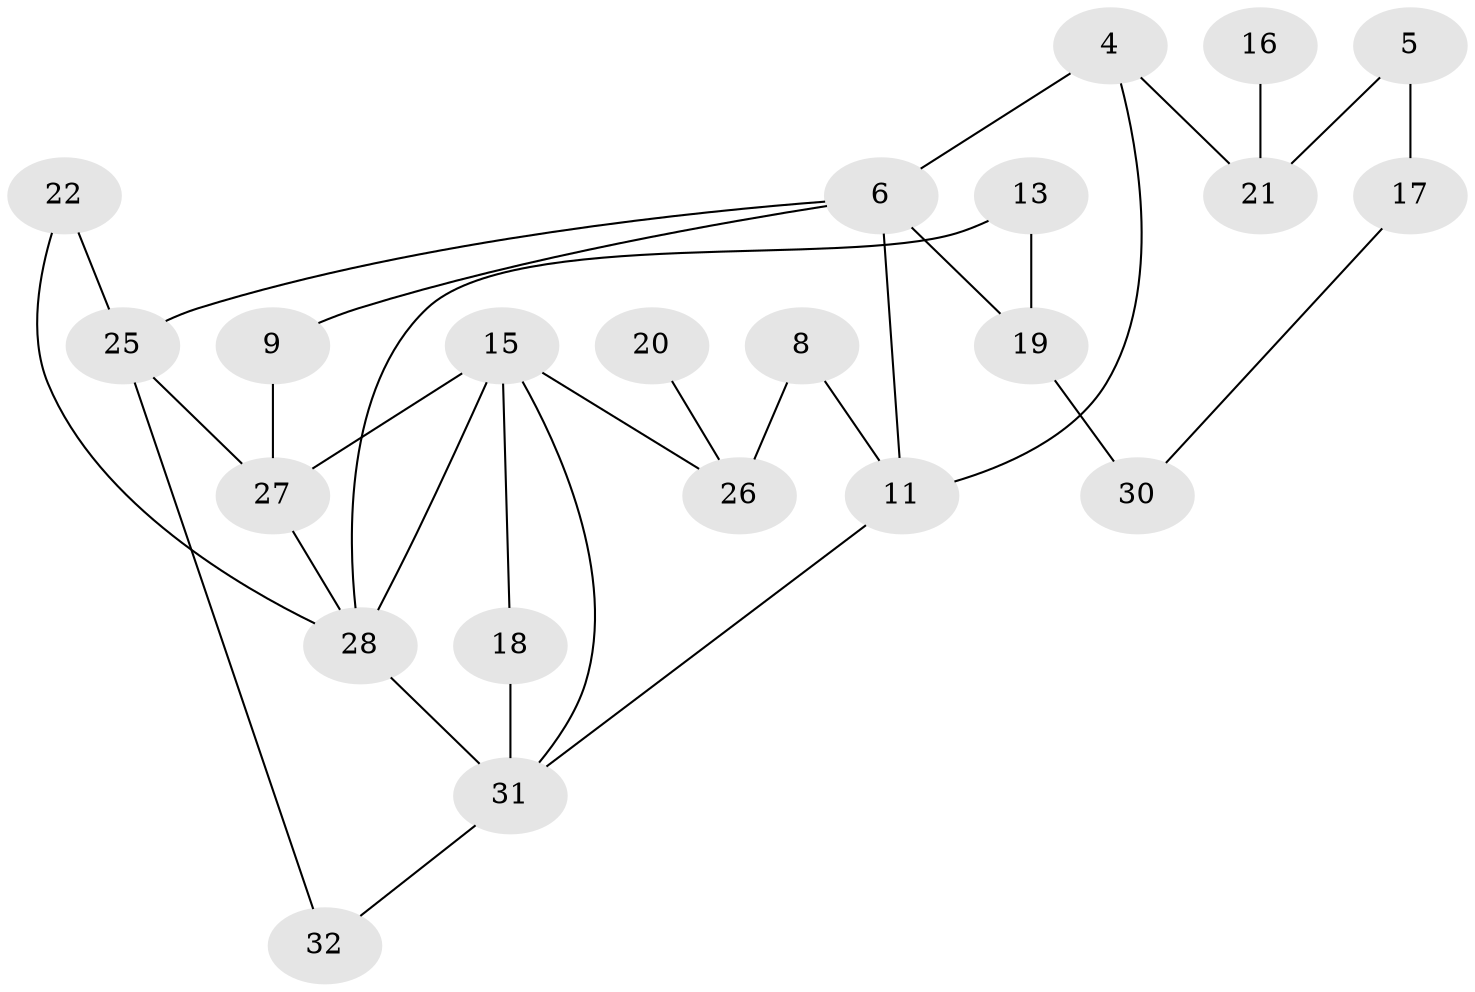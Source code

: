 // original degree distribution, {0: 0.13636363636363635, 1: 0.19696969696969696, 3: 0.2727272727272727, 2: 0.25757575757575757, 4: 0.12121212121212122, 5: 0.015151515151515152}
// Generated by graph-tools (version 1.1) at 2025/00/03/09/25 03:00:55]
// undirected, 22 vertices, 32 edges
graph export_dot {
graph [start="1"]
  node [color=gray90,style=filled];
  4;
  5;
  6;
  8;
  9;
  11;
  13;
  15;
  16;
  17;
  18;
  19;
  20;
  21;
  22;
  25;
  26;
  27;
  28;
  30;
  31;
  32;
  4 -- 6 [weight=1.0];
  4 -- 11 [weight=1.0];
  4 -- 21 [weight=1.0];
  5 -- 17 [weight=3.0];
  5 -- 21 [weight=1.0];
  6 -- 9 [weight=1.0];
  6 -- 11 [weight=1.0];
  6 -- 19 [weight=1.0];
  6 -- 25 [weight=1.0];
  8 -- 11 [weight=1.0];
  8 -- 26 [weight=1.0];
  9 -- 27 [weight=1.0];
  11 -- 31 [weight=1.0];
  13 -- 19 [weight=1.0];
  13 -- 28 [weight=1.0];
  15 -- 18 [weight=1.0];
  15 -- 26 [weight=1.0];
  15 -- 27 [weight=1.0];
  15 -- 28 [weight=1.0];
  15 -- 31 [weight=1.0];
  16 -- 21 [weight=1.0];
  17 -- 30 [weight=1.0];
  18 -- 31 [weight=1.0];
  19 -- 30 [weight=1.0];
  20 -- 26 [weight=1.0];
  22 -- 25 [weight=1.0];
  22 -- 28 [weight=1.0];
  25 -- 27 [weight=1.0];
  25 -- 32 [weight=1.0];
  27 -- 28 [weight=1.0];
  28 -- 31 [weight=1.0];
  31 -- 32 [weight=1.0];
}
